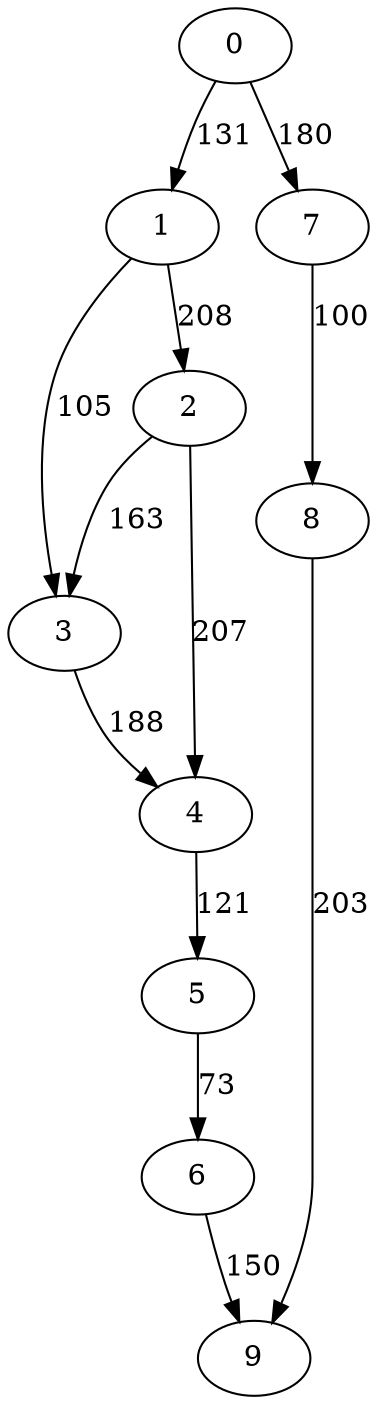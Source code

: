digraph t10p2r7_8 {
0 -> 1 [ label = 131 ];
0 -> 7 [ label = 180 ];
1 -> 2 [ label = 208 ];
1 -> 3 [ label = 105 ];
2 -> 3 [ label = 163 ];
2 -> 4 [ label = 207 ];
3 -> 4 [ label = 188 ];
4 -> 5 [ label = 121 ];
5 -> 6 [ label = 73 ];
6 -> 9 [ label = 150 ];
7 -> 8 [ label = 100 ];
8 -> 9 [ label = 203 ];
 }

